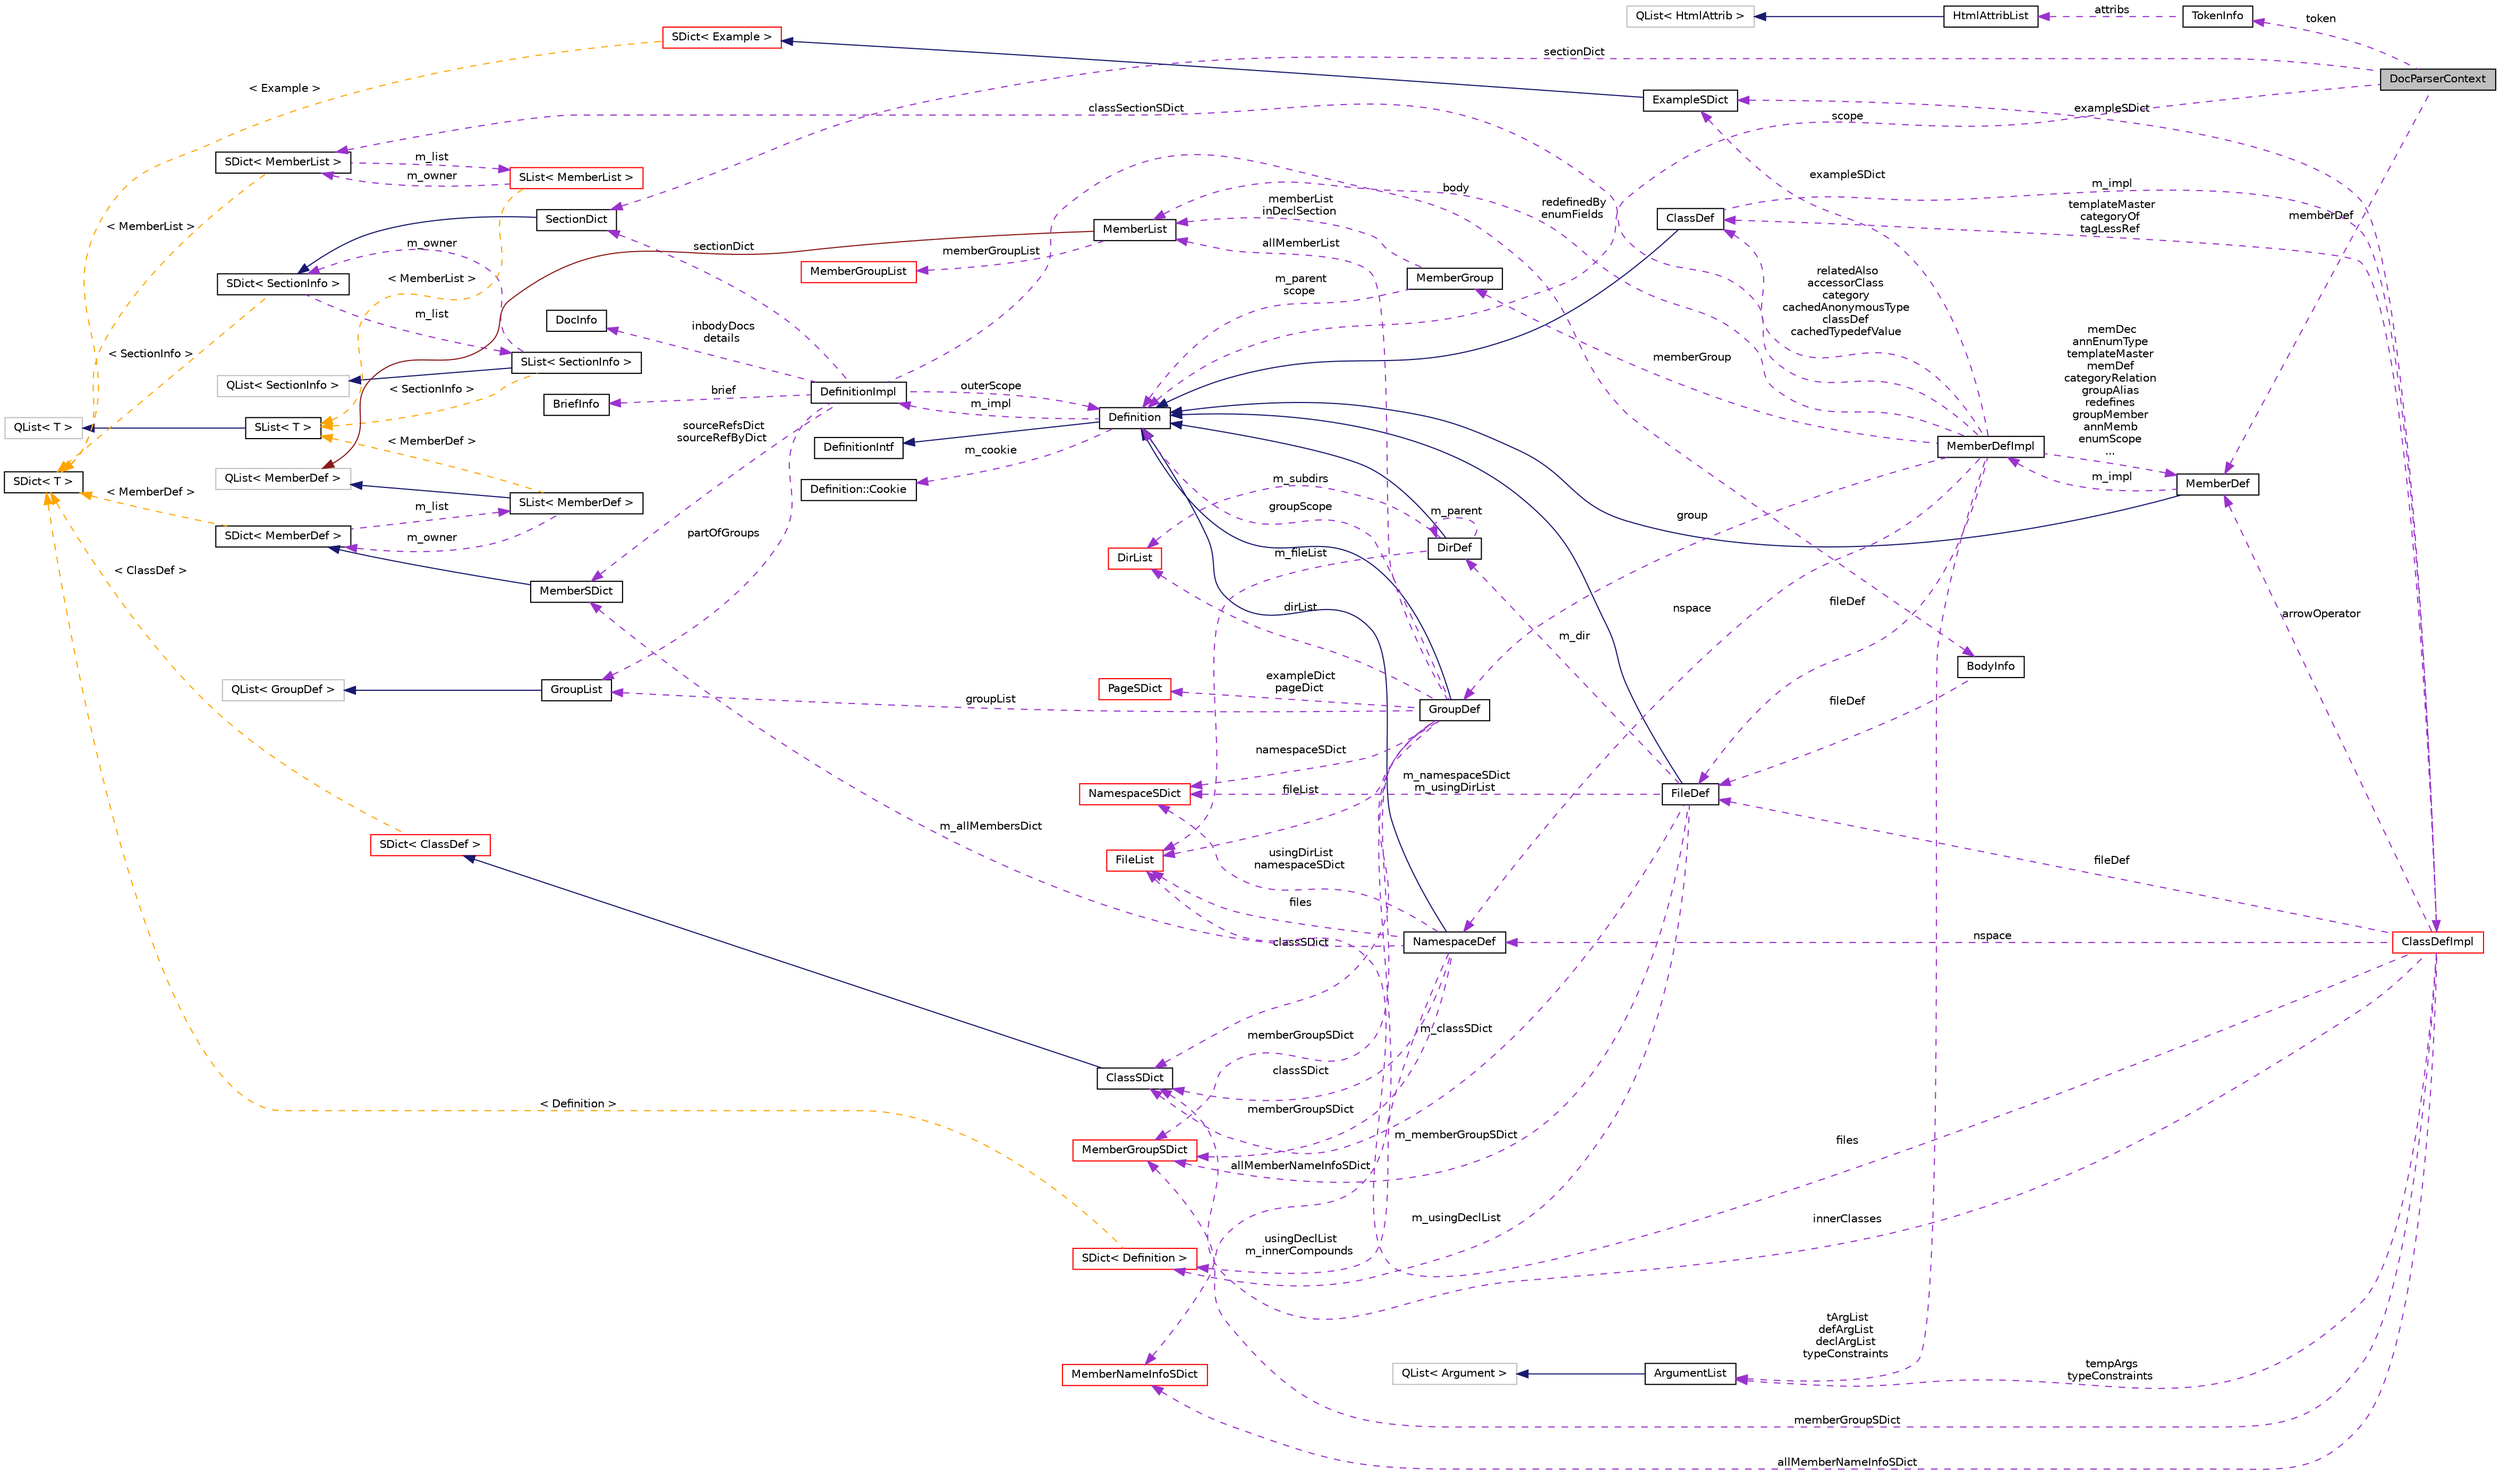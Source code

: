 digraph "DocParserContext"
{
 // INTERACTIVE_SVG=YES
  edge [fontname="Helvetica",fontsize="10",labelfontname="Helvetica",labelfontsize="10"];
  node [fontname="Helvetica",fontsize="10",shape=record];
  rankdir="LR";
  Node1 [label="DocParserContext",height=0.2,width=0.4,color="black", fillcolor="grey75", style="filled", fontcolor="black"];
  Node2 -> Node1 [dir="back",color="darkorchid3",fontsize="10",style="dashed",label=" token" ,fontname="Helvetica"];
  Node2 [label="TokenInfo",height=0.2,width=0.4,color="black", fillcolor="white", style="filled",URL="$d6/df4/struct_token_info.html",tooltip="Data associated with a token used by the comment block parser. "];
  Node3 -> Node2 [dir="back",color="darkorchid3",fontsize="10",style="dashed",label=" attribs" ,fontname="Helvetica"];
  Node3 [label="HtmlAttribList",height=0.2,width=0.4,color="black", fillcolor="white", style="filled",URL="$db/d4d/class_html_attrib_list.html",tooltip="A list of Html attributes. "];
  Node4 -> Node3 [dir="back",color="midnightblue",fontsize="10",style="solid",fontname="Helvetica"];
  Node4 [label="QList\< HtmlAttrib \>",height=0.2,width=0.4,color="grey75", fillcolor="white", style="filled"];
  Node5 -> Node1 [dir="back",color="darkorchid3",fontsize="10",style="dashed",label=" sectionDict" ,fontname="Helvetica"];
  Node5 [label="SectionDict",height=0.2,width=0.4,color="black", fillcolor="white", style="filled",URL="$de/d9a/class_section_dict.html",tooltip="Unsorted dictionary of SectionInfo objects. "];
  Node6 -> Node5 [dir="back",color="midnightblue",fontsize="10",style="solid",fontname="Helvetica"];
  Node6 [label="SDict\< SectionInfo \>",height=0.2,width=0.4,color="black", fillcolor="white", style="filled",URL="$d1/d50/class_s_dict.html"];
  Node7 -> Node6 [dir="back",color="darkorchid3",fontsize="10",style="dashed",label=" m_list" ,fontname="Helvetica"];
  Node7 [label="SList\< SectionInfo \>",height=0.2,width=0.4,color="black", fillcolor="white", style="filled",URL="$df/dce/class_s_list.html"];
  Node8 -> Node7 [dir="back",color="midnightblue",fontsize="10",style="solid",fontname="Helvetica"];
  Node8 [label="QList\< SectionInfo \>",height=0.2,width=0.4,color="grey75", fillcolor="white", style="filled"];
  Node6 -> Node7 [dir="back",color="darkorchid3",fontsize="10",style="dashed",label=" m_owner" ,fontname="Helvetica"];
  Node9 -> Node7 [dir="back",color="orange",fontsize="10",style="dashed",label=" \< SectionInfo \>" ,fontname="Helvetica"];
  Node9 [label="SList\< T \>",height=0.2,width=0.4,color="black", fillcolor="white", style="filled",URL="$df/dce/class_s_list.html",tooltip="internal wrapper class that redirects compareValues() to the dictionary "];
  Node10 -> Node9 [dir="back",color="midnightblue",fontsize="10",style="solid",fontname="Helvetica"];
  Node10 [label="QList\< T \>",height=0.2,width=0.4,color="grey75", fillcolor="white", style="filled"];
  Node11 -> Node6 [dir="back",color="orange",fontsize="10",style="dashed",label=" \< SectionInfo \>" ,fontname="Helvetica"];
  Node11 [label="SDict\< T \>",height=0.2,width=0.4,color="black", fillcolor="white", style="filled",URL="$d1/d50/class_s_dict.html",tooltip="Ordered dictionary of elements of type T. "];
  Node12 -> Node1 [dir="back",color="darkorchid3",fontsize="10",style="dashed",label=" scope" ,fontname="Helvetica"];
  Node12 [label="Definition",height=0.2,width=0.4,color="black", fillcolor="white", style="filled",URL="$d5/dcc/class_definition.html",tooltip="The common base class of all entity definitions found in the sources. "];
  Node13 -> Node12 [dir="back",color="midnightblue",fontsize="10",style="solid",fontname="Helvetica"];
  Node13 [label="DefinitionIntf",height=0.2,width=0.4,color="black", fillcolor="white", style="filled",URL="$d9/d4a/class_definition_intf.html",tooltip="Abstract interface for a Definition or DefinitionList. "];
  Node14 -> Node12 [dir="back",color="darkorchid3",fontsize="10",style="dashed",label=" m_cookie" ,fontname="Helvetica"];
  Node14 [label="Definition::Cookie",height=0.2,width=0.4,color="black", fillcolor="white", style="filled",URL="$d1/d2f/struct_definition_1_1_cookie.html"];
  Node15 -> Node12 [dir="back",color="darkorchid3",fontsize="10",style="dashed",label=" m_impl" ,fontname="Helvetica"];
  Node15 [label="DefinitionImpl",height=0.2,width=0.4,color="black", fillcolor="white", style="filled",URL="$d3/ddf/class_definition_impl.html",tooltip="Private data associated with a Symbol Definition object. "];
  Node5 -> Node15 [dir="back",color="darkorchid3",fontsize="10",style="dashed",label=" sectionDict" ,fontname="Helvetica"];
  Node16 -> Node15 [dir="back",color="darkorchid3",fontsize="10",style="dashed",label=" body" ,fontname="Helvetica"];
  Node16 [label="BodyInfo",height=0.2,width=0.4,color="black", fillcolor="white", style="filled",URL="$db/dab/struct_body_info.html",tooltip="Data associated with description found in the body. "];
  Node17 -> Node16 [dir="back",color="darkorchid3",fontsize="10",style="dashed",label=" fileDef" ,fontname="Helvetica"];
  Node17 [label="FileDef",height=0.2,width=0.4,color="black", fillcolor="white", style="filled",URL="$de/db0/class_file_def.html",tooltip="A model of a file symbol. "];
  Node12 -> Node17 [dir="back",color="midnightblue",fontsize="10",style="solid",fontname="Helvetica"];
  Node18 -> Node17 [dir="back",color="darkorchid3",fontsize="10",style="dashed",label=" m_classSDict" ,fontname="Helvetica"];
  Node18 [label="ClassSDict",height=0.2,width=0.4,color="black", fillcolor="white", style="filled",URL="$d9/d3d/class_class_s_dict.html",tooltip="A sorted dictionary of ClassDef objects. "];
  Node19 -> Node18 [dir="back",color="midnightblue",fontsize="10",style="solid",fontname="Helvetica"];
  Node19 [label="SDict\< ClassDef \>",height=0.2,width=0.4,color="red", fillcolor="white", style="filled",URL="$d1/d50/class_s_dict.html"];
  Node11 -> Node19 [dir="back",color="orange",fontsize="10",style="dashed",label=" \< ClassDef \>" ,fontname="Helvetica"];
  Node22 -> Node17 [dir="back",color="darkorchid3",fontsize="10",style="dashed",label=" m_usingDeclList" ,fontname="Helvetica"];
  Node22 [label="SDict\< Definition \>",height=0.2,width=0.4,color="red", fillcolor="white", style="filled",URL="$d1/d50/class_s_dict.html"];
  Node11 -> Node22 [dir="back",color="orange",fontsize="10",style="dashed",label=" \< Definition \>" ,fontname="Helvetica"];
  Node25 -> Node17 [dir="back",color="darkorchid3",fontsize="10",style="dashed",label=" m_memberGroupSDict" ,fontname="Helvetica"];
  Node25 [label="MemberGroupSDict",height=0.2,width=0.4,color="red", fillcolor="white", style="filled",URL="$dc/d1e/class_member_group_s_dict.html",tooltip="A sorted dictionary of MemberGroup objects. "];
  Node31 -> Node17 [dir="back",color="darkorchid3",fontsize="10",style="dashed",label=" m_dir" ,fontname="Helvetica"];
  Node31 [label="DirDef",height=0.2,width=0.4,color="black", fillcolor="white", style="filled",URL="$d4/dd4/class_dir_def.html",tooltip="A model of a directory symbol. "];
  Node12 -> Node31 [dir="back",color="midnightblue",fontsize="10",style="solid",fontname="Helvetica"];
  Node32 -> Node31 [dir="back",color="darkorchid3",fontsize="10",style="dashed",label=" m_subdirs" ,fontname="Helvetica"];
  Node32 [label="DirList",height=0.2,width=0.4,color="red", fillcolor="white", style="filled",URL="$dc/d2a/class_dir_list.html",tooltip="A list of directories. "];
  Node34 -> Node31 [dir="back",color="darkorchid3",fontsize="10",style="dashed",label=" m_fileList" ,fontname="Helvetica"];
  Node34 [label="FileList",height=0.2,width=0.4,color="red", fillcolor="white", style="filled",URL="$d0/d18/class_file_list.html",tooltip="Class representing a list of FileDef objects. "];
  Node31 -> Node31 [dir="back",color="darkorchid3",fontsize="10",style="dashed",label=" m_parent" ,fontname="Helvetica"];
  Node36 -> Node17 [dir="back",color="darkorchid3",fontsize="10",style="dashed",label=" m_namespaceSDict\nm_usingDirList" ,fontname="Helvetica"];
  Node36 [label="NamespaceSDict",height=0.2,width=0.4,color="red", fillcolor="white", style="filled",URL="$d4/d8d/class_namespace_s_dict.html",tooltip="A sorted dictionary of NamespaceDef objects. "];
  Node40 -> Node15 [dir="back",color="darkorchid3",fontsize="10",style="dashed",label=" sourceRefsDict\nsourceRefByDict" ,fontname="Helvetica"];
  Node40 [label="MemberSDict",height=0.2,width=0.4,color="black", fillcolor="white", style="filled",URL="$d6/dd6/class_member_s_dict.html",tooltip="A sorted dictionary of MemberDef objects. "];
  Node41 -> Node40 [dir="back",color="midnightblue",fontsize="10",style="solid",fontname="Helvetica"];
  Node41 [label="SDict\< MemberDef \>",height=0.2,width=0.4,color="black", fillcolor="white", style="filled",URL="$d1/d50/class_s_dict.html"];
  Node42 -> Node41 [dir="back",color="darkorchid3",fontsize="10",style="dashed",label=" m_list" ,fontname="Helvetica"];
  Node42 [label="SList\< MemberDef \>",height=0.2,width=0.4,color="black", fillcolor="white", style="filled",URL="$df/dce/class_s_list.html"];
  Node43 -> Node42 [dir="back",color="midnightblue",fontsize="10",style="solid",fontname="Helvetica"];
  Node43 [label="QList\< MemberDef \>",height=0.2,width=0.4,color="grey75", fillcolor="white", style="filled"];
  Node41 -> Node42 [dir="back",color="darkorchid3",fontsize="10",style="dashed",label=" m_owner" ,fontname="Helvetica"];
  Node9 -> Node42 [dir="back",color="orange",fontsize="10",style="dashed",label=" \< MemberDef \>" ,fontname="Helvetica"];
  Node11 -> Node41 [dir="back",color="orange",fontsize="10",style="dashed",label=" \< MemberDef \>" ,fontname="Helvetica"];
  Node44 -> Node15 [dir="back",color="darkorchid3",fontsize="10",style="dashed",label=" partOfGroups" ,fontname="Helvetica"];
  Node44 [label="GroupList",height=0.2,width=0.4,color="black", fillcolor="white", style="filled",URL="$d3/d3b/class_group_list.html",tooltip="A list of GroupDef objects. "];
  Node45 -> Node44 [dir="back",color="midnightblue",fontsize="10",style="solid",fontname="Helvetica"];
  Node45 [label="QList\< GroupDef \>",height=0.2,width=0.4,color="grey75", fillcolor="white", style="filled"];
  Node46 -> Node15 [dir="back",color="darkorchid3",fontsize="10",style="dashed",label=" inbodyDocs\ndetails" ,fontname="Helvetica"];
  Node46 [label="DocInfo",height=0.2,width=0.4,color="black", fillcolor="white", style="filled",URL="$d7/dd5/struct_doc_info.html",tooltip="Data associated with a detailed description. "];
  Node47 -> Node15 [dir="back",color="darkorchid3",fontsize="10",style="dashed",label=" brief" ,fontname="Helvetica"];
  Node47 [label="BriefInfo",height=0.2,width=0.4,color="black", fillcolor="white", style="filled",URL="$d0/da7/struct_brief_info.html",tooltip="Data associated with a brief description. "];
  Node12 -> Node15 [dir="back",color="darkorchid3",fontsize="10",style="dashed",label=" outerScope" ,fontname="Helvetica"];
  Node48 -> Node1 [dir="back",color="darkorchid3",fontsize="10",style="dashed",label=" memberDef" ,fontname="Helvetica"];
  Node48 [label="MemberDef",height=0.2,width=0.4,color="black", fillcolor="white", style="filled",URL="$da/d09/class_member_def.html",tooltip="A model of a class/file/namespace member symbol. "];
  Node12 -> Node48 [dir="back",color="midnightblue",fontsize="10",style="solid",fontname="Helvetica"];
  Node49 -> Node48 [dir="back",color="darkorchid3",fontsize="10",style="dashed",label=" m_impl" ,fontname="Helvetica"];
  Node49 [label="MemberDefImpl",height=0.2,width=0.4,color="black", fillcolor="white", style="filled",URL="$d7/d7e/class_member_def_impl.html"];
  Node50 -> Node49 [dir="back",color="darkorchid3",fontsize="10",style="dashed",label=" memberGroup" ,fontname="Helvetica"];
  Node50 [label="MemberGroup",height=0.2,width=0.4,color="black", fillcolor="white", style="filled",URL="$da/d32/class_member_group.html",tooltip="A class representing a group of members. "];
  Node51 -> Node50 [dir="back",color="darkorchid3",fontsize="10",style="dashed",label=" memberList\ninDeclSection" ,fontname="Helvetica"];
  Node51 [label="MemberList",height=0.2,width=0.4,color="black", fillcolor="white", style="filled",URL="$dd/d13/class_member_list.html",tooltip="A list of MemberDef objects. "];
  Node43 -> Node51 [dir="back",color="firebrick4",fontsize="10",style="solid",fontname="Helvetica"];
  Node52 -> Node51 [dir="back",color="darkorchid3",fontsize="10",style="dashed",label=" memberGroupList" ,fontname="Helvetica"];
  Node52 [label="MemberGroupList",height=0.2,width=0.4,color="red", fillcolor="white", style="filled",URL="$df/d11/class_member_group_list.html",tooltip="A list of MemberGroup objects. "];
  Node12 -> Node50 [dir="back",color="darkorchid3",fontsize="10",style="dashed",label=" m_parent\nscope" ,fontname="Helvetica"];
  Node53 -> Node49 [dir="back",color="darkorchid3",fontsize="10",style="dashed",label=" nspace" ,fontname="Helvetica"];
  Node53 [label="NamespaceDef",height=0.2,width=0.4,color="black", fillcolor="white", style="filled",URL="$d0/d07/class_namespace_def.html",tooltip="A model of a namespace symbol. "];
  Node12 -> Node53 [dir="back",color="midnightblue",fontsize="10",style="solid",fontname="Helvetica"];
  Node18 -> Node53 [dir="back",color="darkorchid3",fontsize="10",style="dashed",label=" classSDict" ,fontname="Helvetica"];
  Node40 -> Node53 [dir="back",color="darkorchid3",fontsize="10",style="dashed",label=" m_allMembersDict" ,fontname="Helvetica"];
  Node22 -> Node53 [dir="back",color="darkorchid3",fontsize="10",style="dashed",label=" usingDeclList\nm_innerCompounds" ,fontname="Helvetica"];
  Node34 -> Node53 [dir="back",color="darkorchid3",fontsize="10",style="dashed",label=" files" ,fontname="Helvetica"];
  Node25 -> Node53 [dir="back",color="darkorchid3",fontsize="10",style="dashed",label=" memberGroupSDict" ,fontname="Helvetica"];
  Node36 -> Node53 [dir="back",color="darkorchid3",fontsize="10",style="dashed",label=" usingDirList\nnamespaceSDict" ,fontname="Helvetica"];
  Node51 -> Node49 [dir="back",color="darkorchid3",fontsize="10",style="dashed",label=" redefinedBy\nenumFields" ,fontname="Helvetica"];
  Node17 -> Node49 [dir="back",color="darkorchid3",fontsize="10",style="dashed",label=" fileDef" ,fontname="Helvetica"];
  Node54 -> Node49 [dir="back",color="darkorchid3",fontsize="10",style="dashed",label=" group" ,fontname="Helvetica"];
  Node54 [label="GroupDef",height=0.2,width=0.4,color="black", fillcolor="white", style="filled",URL="$d8/d09/class_group_def.html",tooltip="A model of a group of symbols. "];
  Node12 -> Node54 [dir="back",color="midnightblue",fontsize="10",style="solid",fontname="Helvetica"];
  Node18 -> Node54 [dir="back",color="darkorchid3",fontsize="10",style="dashed",label=" classSDict" ,fontname="Helvetica"];
  Node55 -> Node54 [dir="back",color="darkorchid3",fontsize="10",style="dashed",label=" allMemberNameInfoSDict" ,fontname="Helvetica"];
  Node55 [label="MemberNameInfoSDict",height=0.2,width=0.4,color="red", fillcolor="white", style="filled",URL="$d6/d70/class_member_name_info_s_dict.html",tooltip="Sorted dictionary of MemberNameInfo objects. "];
  Node51 -> Node54 [dir="back",color="darkorchid3",fontsize="10",style="dashed",label=" allMemberList" ,fontname="Helvetica"];
  Node32 -> Node54 [dir="back",color="darkorchid3",fontsize="10",style="dashed",label=" dirList" ,fontname="Helvetica"];
  Node34 -> Node54 [dir="back",color="darkorchid3",fontsize="10",style="dashed",label=" fileList" ,fontname="Helvetica"];
  Node44 -> Node54 [dir="back",color="darkorchid3",fontsize="10",style="dashed",label=" groupList" ,fontname="Helvetica"];
  Node25 -> Node54 [dir="back",color="darkorchid3",fontsize="10",style="dashed",label=" memberGroupSDict" ,fontname="Helvetica"];
  Node12 -> Node54 [dir="back",color="darkorchid3",fontsize="10",style="dashed",label=" groupScope" ,fontname="Helvetica"];
  Node36 -> Node54 [dir="back",color="darkorchid3",fontsize="10",style="dashed",label=" namespaceSDict" ,fontname="Helvetica"];
  Node59 -> Node54 [dir="back",color="darkorchid3",fontsize="10",style="dashed",label=" exampleDict\npageDict" ,fontname="Helvetica"];
  Node59 [label="PageSDict",height=0.2,width=0.4,color="red", fillcolor="white", style="filled",URL="$d0/d59/class_page_s_dict.html"];
  Node63 -> Node49 [dir="back",color="darkorchid3",fontsize="10",style="dashed",label=" exampleSDict" ,fontname="Helvetica"];
  Node63 [label="ExampleSDict",height=0.2,width=0.4,color="black", fillcolor="white", style="filled",URL="$d0/d31/class_example_s_dict.html",tooltip="A sorted dictionary of Example objects. "];
  Node64 -> Node63 [dir="back",color="midnightblue",fontsize="10",style="solid",fontname="Helvetica"];
  Node64 [label="SDict\< Example \>",height=0.2,width=0.4,color="red", fillcolor="white", style="filled",URL="$d1/d50/class_s_dict.html"];
  Node11 -> Node64 [dir="back",color="orange",fontsize="10",style="dashed",label=" \< Example \>" ,fontname="Helvetica"];
  Node67 -> Node49 [dir="back",color="darkorchid3",fontsize="10",style="dashed",label=" tArgList\ndefArgList\ndeclArgList\ntypeConstraints" ,fontname="Helvetica"];
  Node67 [label="ArgumentList",height=0.2,width=0.4,color="black", fillcolor="white", style="filled",URL="$d7/df8/class_argument_list.html",tooltip="This class represents an function or template argument list. "];
  Node68 -> Node67 [dir="back",color="midnightblue",fontsize="10",style="solid",fontname="Helvetica"];
  Node68 [label="QList\< Argument \>",height=0.2,width=0.4,color="grey75", fillcolor="white", style="filled"];
  Node69 -> Node49 [dir="back",color="darkorchid3",fontsize="10",style="dashed",label=" classSectionSDict" ,fontname="Helvetica"];
  Node69 [label="SDict\< MemberList \>",height=0.2,width=0.4,color="black", fillcolor="white", style="filled",URL="$d1/d50/class_s_dict.html"];
  Node70 -> Node69 [dir="back",color="darkorchid3",fontsize="10",style="dashed",label=" m_list" ,fontname="Helvetica"];
  Node70 [label="SList\< MemberList \>",height=0.2,width=0.4,color="red", fillcolor="white", style="filled",URL="$df/dce/class_s_list.html"];
  Node69 -> Node70 [dir="back",color="darkorchid3",fontsize="10",style="dashed",label=" m_owner" ,fontname="Helvetica"];
  Node9 -> Node70 [dir="back",color="orange",fontsize="10",style="dashed",label=" \< MemberList \>" ,fontname="Helvetica"];
  Node11 -> Node69 [dir="back",color="orange",fontsize="10",style="dashed",label=" \< MemberList \>" ,fontname="Helvetica"];
  Node48 -> Node49 [dir="back",color="darkorchid3",fontsize="10",style="dashed",label=" memDec\nannEnumType\ntemplateMaster\nmemDef\ncategoryRelation\ngroupAlias\nredefines\ngroupMember\nannMemb\nenumScope\n..." ,fontname="Helvetica"];
  Node72 -> Node49 [dir="back",color="darkorchid3",fontsize="10",style="dashed",label=" relatedAlso\naccessorClass\ncategory\ncachedAnonymousType\nclassDef\ncachedTypedefValue" ,fontname="Helvetica"];
  Node72 [label="ClassDef",height=0.2,width=0.4,color="black", fillcolor="white", style="filled",URL="$d1/dcf/class_class_def.html",tooltip="A class representing of a compound symbol. "];
  Node12 -> Node72 [dir="back",color="midnightblue",fontsize="10",style="solid",fontname="Helvetica"];
  Node73 -> Node72 [dir="back",color="darkorchid3",fontsize="10",style="dashed",label=" m_impl" ,fontname="Helvetica"];
  Node73 [label="ClassDefImpl",height=0.2,width=0.4,color="red", fillcolor="white", style="filled",URL="$d1/d25/class_class_def_impl.html",tooltip="Private data associated with a ClassDef object. "];
  Node53 -> Node73 [dir="back",color="darkorchid3",fontsize="10",style="dashed",label=" nspace" ,fontname="Helvetica"];
  Node18 -> Node73 [dir="back",color="darkorchid3",fontsize="10",style="dashed",label=" innerClasses" ,fontname="Helvetica"];
  Node55 -> Node73 [dir="back",color="darkorchid3",fontsize="10",style="dashed",label=" allMemberNameInfoSDict" ,fontname="Helvetica"];
  Node34 -> Node73 [dir="back",color="darkorchid3",fontsize="10",style="dashed",label=" files" ,fontname="Helvetica"];
  Node17 -> Node73 [dir="back",color="darkorchid3",fontsize="10",style="dashed",label=" fileDef" ,fontname="Helvetica"];
  Node25 -> Node73 [dir="back",color="darkorchid3",fontsize="10",style="dashed",label=" memberGroupSDict" ,fontname="Helvetica"];
  Node63 -> Node73 [dir="back",color="darkorchid3",fontsize="10",style="dashed",label=" exampleSDict" ,fontname="Helvetica"];
  Node67 -> Node73 [dir="back",color="darkorchid3",fontsize="10",style="dashed",label=" tempArgs\ntypeConstraints" ,fontname="Helvetica"];
  Node48 -> Node73 [dir="back",color="darkorchid3",fontsize="10",style="dashed",label=" arrowOperator" ,fontname="Helvetica"];
  Node72 -> Node73 [dir="back",color="darkorchid3",fontsize="10",style="dashed",label=" templateMaster\ncategoryOf\ntagLessRef" ,fontname="Helvetica"];
}
